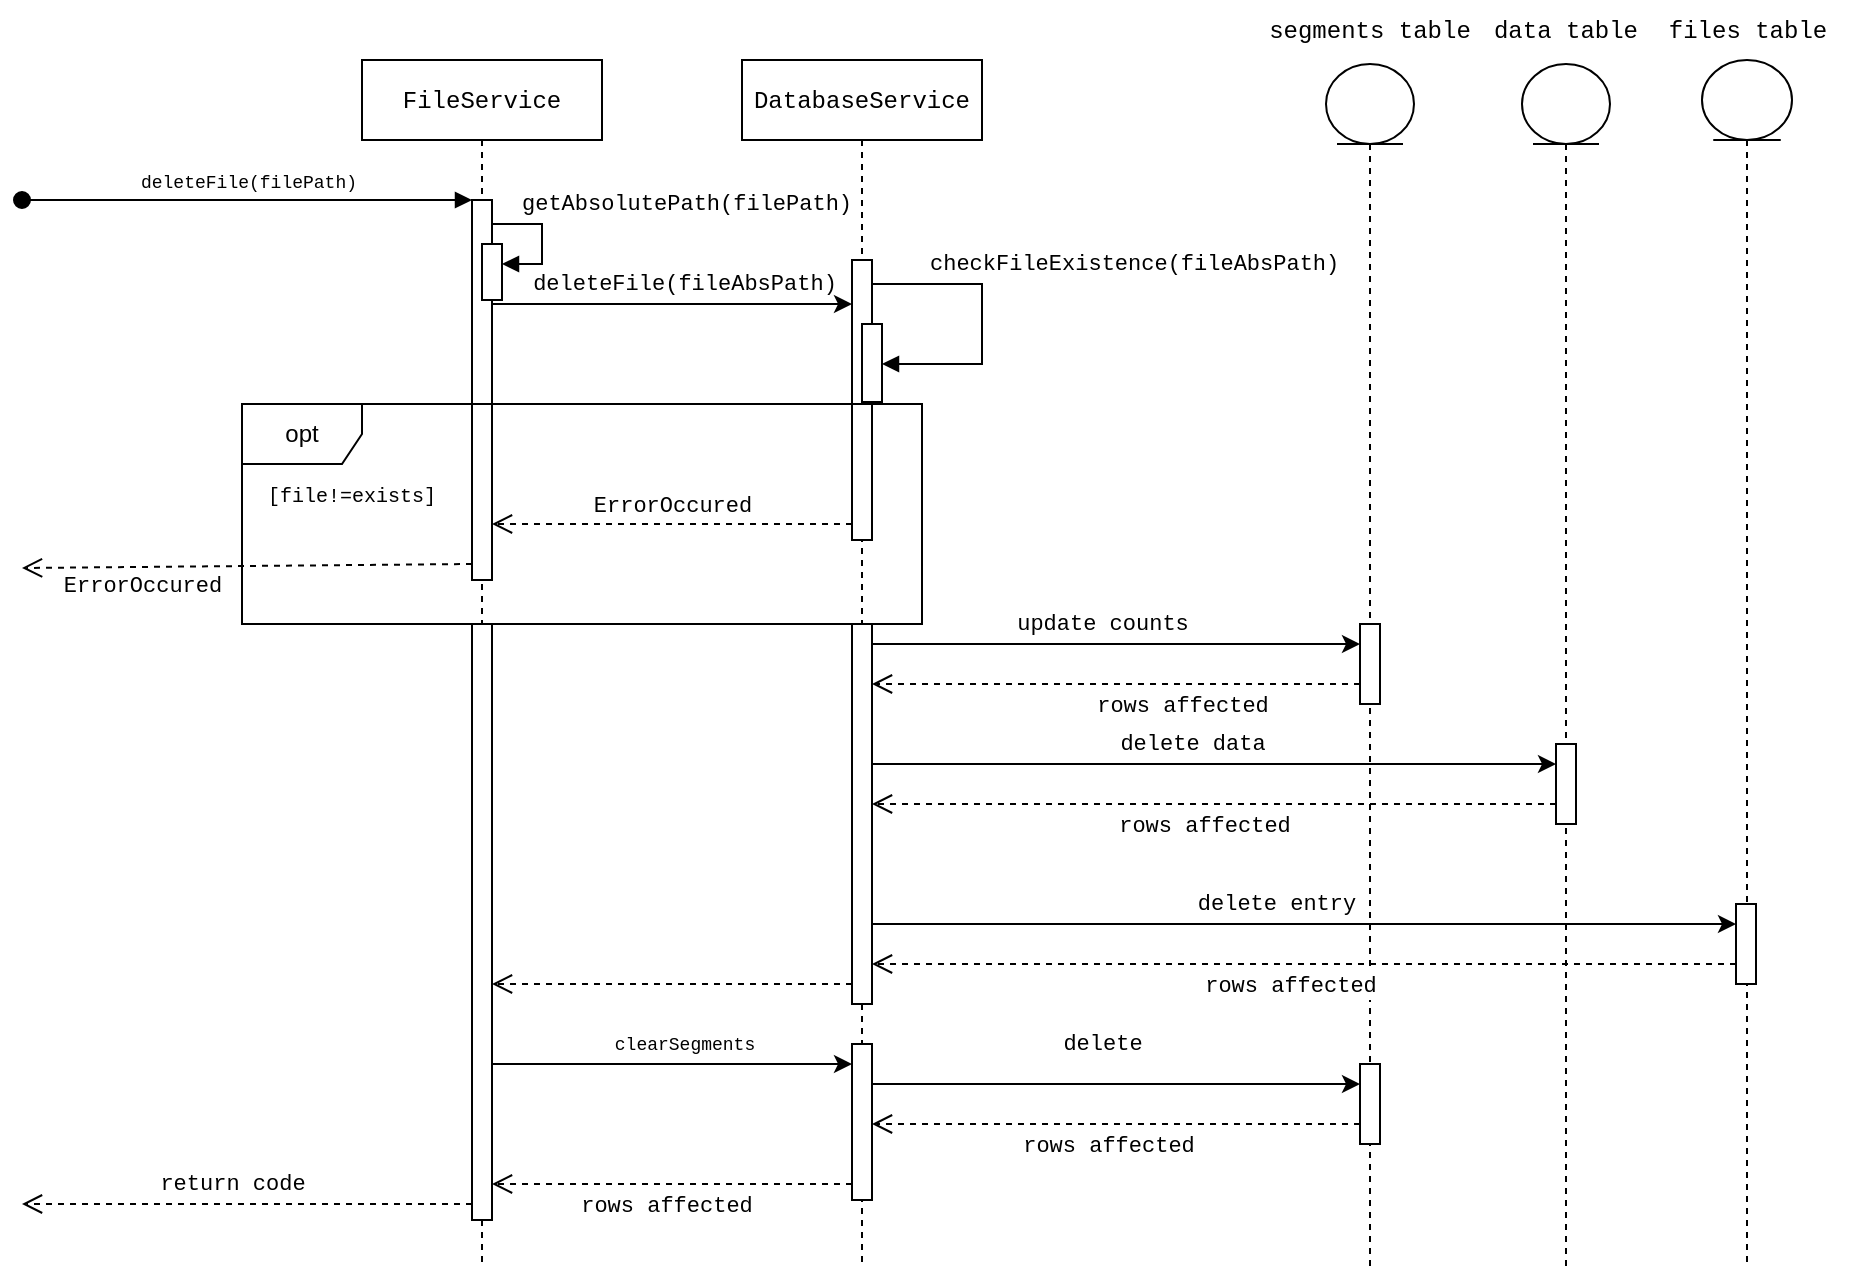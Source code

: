 <mxfile version="24.8.3">
  <diagram name="Page-1" id="FwckPDWDACkreD_5h-Wm">
    <mxGraphModel dx="2146" dy="752" grid="1" gridSize="10" guides="1" tooltips="1" connect="1" arrows="1" fold="1" page="1" pageScale="1" pageWidth="850" pageHeight="1100" math="0" shadow="0">
      <root>
        <mxCell id="0" />
        <mxCell id="1" parent="0" />
        <mxCell id="CI8cioykrOdM-eLzi9sP-1" value="&lt;font face=&quot;Courier New&quot;&gt;FileService&lt;/font&gt;" style="shape=umlLifeline;perimeter=lifelinePerimeter;whiteSpace=wrap;html=1;container=0;dropTarget=0;collapsible=0;recursiveResize=0;outlineConnect=0;portConstraint=eastwest;newEdgeStyle={&quot;edgeStyle&quot;:&quot;elbowEdgeStyle&quot;,&quot;elbow&quot;:&quot;vertical&quot;,&quot;curved&quot;:0,&quot;rounded&quot;:0};" parent="1" vertex="1">
          <mxGeometry x="-650" y="48" width="120" height="602" as="geometry" />
        </mxCell>
        <mxCell id="CI8cioykrOdM-eLzi9sP-2" value="" style="html=1;points=[];perimeter=orthogonalPerimeter;outlineConnect=0;targetShapes=umlLifeline;portConstraint=eastwest;newEdgeStyle={&quot;edgeStyle&quot;:&quot;elbowEdgeStyle&quot;,&quot;elbow&quot;:&quot;vertical&quot;,&quot;curved&quot;:0,&quot;rounded&quot;:0};" parent="CI8cioykrOdM-eLzi9sP-1" vertex="1">
          <mxGeometry x="55" y="70" width="10" height="190" as="geometry" />
        </mxCell>
        <mxCell id="CI8cioykrOdM-eLzi9sP-3" value="&lt;font style=&quot;font-size: 9px;&quot; face=&quot;Courier New&quot;&gt;deleteFile(filePath&lt;/font&gt;&lt;font style=&quot;font-size: 9px;&quot; face=&quot;Courier New&quot;&gt;)&lt;/font&gt;" style="html=1;verticalAlign=bottom;startArrow=oval;endArrow=block;startSize=8;edgeStyle=elbowEdgeStyle;elbow=vertical;curved=0;rounded=0;" parent="CI8cioykrOdM-eLzi9sP-1" target="CI8cioykrOdM-eLzi9sP-2" edge="1">
          <mxGeometry relative="1" as="geometry">
            <mxPoint x="-170" y="70" as="sourcePoint" />
            <Array as="points">
              <mxPoint x="-150" y="70" />
            </Array>
          </mxGeometry>
        </mxCell>
        <mxCell id="hoY0tgLffa5u1mpjALHn-6" value="" style="html=1;points=[];perimeter=orthogonalPerimeter;outlineConnect=0;targetShapes=umlLifeline;portConstraint=eastwest;newEdgeStyle={&quot;edgeStyle&quot;:&quot;elbowEdgeStyle&quot;,&quot;elbow&quot;:&quot;vertical&quot;,&quot;curved&quot;:0,&quot;rounded&quot;:0};" vertex="1" parent="CI8cioykrOdM-eLzi9sP-1">
          <mxGeometry x="55" y="282" width="10" height="298" as="geometry" />
        </mxCell>
        <mxCell id="hoY0tgLffa5u1mpjALHn-26" value="&lt;font style=&quot;font-size: 11px;&quot; face=&quot;Courier New&quot;&gt;getAbsolutePath(filePath)&lt;/font&gt;" style="html=1;align=left;spacingLeft=2;endArrow=block;rounded=0;edgeStyle=orthogonalEdgeStyle;curved=0;rounded=0;" edge="1" parent="CI8cioykrOdM-eLzi9sP-1" source="CI8cioykrOdM-eLzi9sP-2" target="hoY0tgLffa5u1mpjALHn-42">
          <mxGeometry x="-0.663" y="10" relative="1" as="geometry">
            <mxPoint x="65" y="72" as="sourcePoint" />
            <Array as="points">
              <mxPoint x="90" y="82" />
              <mxPoint x="90" y="102" />
            </Array>
            <mxPoint x="75" y="112" as="targetPoint" />
            <mxPoint as="offset" />
          </mxGeometry>
        </mxCell>
        <mxCell id="hoY0tgLffa5u1mpjALHn-42" value="" style="html=1;points=[[0,0,0,0,5],[0,1,0,0,-5],[1,0,0,0,5],[1,1,0,0,-5]];perimeter=orthogonalPerimeter;outlineConnect=0;targetShapes=umlLifeline;portConstraint=eastwest;newEdgeStyle={&quot;curved&quot;:0,&quot;rounded&quot;:0};" vertex="1" parent="CI8cioykrOdM-eLzi9sP-1">
          <mxGeometry x="60" y="92" width="10" height="28" as="geometry" />
        </mxCell>
        <mxCell id="CI8cioykrOdM-eLzi9sP-6" value="&lt;font face=&quot;Courier New&quot;&gt;DatabaseService&lt;/font&gt;" style="shape=umlLifeline;perimeter=lifelinePerimeter;whiteSpace=wrap;html=1;container=0;dropTarget=0;collapsible=0;recursiveResize=0;outlineConnect=0;portConstraint=eastwest;newEdgeStyle={&quot;edgeStyle&quot;:&quot;elbowEdgeStyle&quot;,&quot;elbow&quot;:&quot;vertical&quot;,&quot;curved&quot;:0,&quot;rounded&quot;:0};" parent="1" vertex="1">
          <mxGeometry x="-460" y="48" width="120" height="602" as="geometry" />
        </mxCell>
        <mxCell id="hoY0tgLffa5u1mpjALHn-4" value="" style="html=1;points=[];perimeter=orthogonalPerimeter;outlineConnect=0;targetShapes=umlLifeline;portConstraint=eastwest;newEdgeStyle={&quot;edgeStyle&quot;:&quot;elbowEdgeStyle&quot;,&quot;elbow&quot;:&quot;vertical&quot;,&quot;curved&quot;:0,&quot;rounded&quot;:0};" vertex="1" parent="CI8cioykrOdM-eLzi9sP-6">
          <mxGeometry x="55" y="100" width="10" height="140" as="geometry" />
        </mxCell>
        <mxCell id="CI8cioykrOdM-eLzi9sP-4" value="" style="html=1;points=[[0,0,0,0,5],[0,1,0,0,-5],[1,0,0,0,5],[1,1,0,0,-5]];perimeter=orthogonalPerimeter;outlineConnect=0;targetShapes=umlLifeline;portConstraint=eastwest;newEdgeStyle={&quot;curved&quot;:0,&quot;rounded&quot;:0};" parent="CI8cioykrOdM-eLzi9sP-6" vertex="1">
          <mxGeometry x="60" y="132" width="10" height="39" as="geometry" />
        </mxCell>
        <mxCell id="CI8cioykrOdM-eLzi9sP-5" value="&lt;font style=&quot;font-size: 11px;&quot;&gt;&lt;font style=&quot;&quot; face=&quot;Courier New&quot;&gt;checkFileExistence(&lt;/font&gt;&lt;span style=&quot;font-family: &amp;quot;Courier New&amp;quot;; text-align: center;&quot;&gt;fileAbsPath&lt;/span&gt;&lt;font style=&quot;&quot; face=&quot;Courier New&quot;&gt;)&lt;/font&gt;&lt;/font&gt;" style="html=1;align=left;spacingLeft=2;endArrow=block;rounded=0;edgeStyle=orthogonalEdgeStyle;curved=0;rounded=0;" parent="CI8cioykrOdM-eLzi9sP-6" source="hoY0tgLffa5u1mpjALHn-4" target="CI8cioykrOdM-eLzi9sP-4" edge="1">
          <mxGeometry x="-0.663" y="10" relative="1" as="geometry">
            <mxPoint x="-105" y="110" as="sourcePoint" />
            <Array as="points">
              <mxPoint x="120" y="112" />
              <mxPoint x="120" y="152" />
            </Array>
            <mxPoint x="-110" y="160" as="targetPoint" />
            <mxPoint as="offset" />
          </mxGeometry>
        </mxCell>
        <mxCell id="hoY0tgLffa5u1mpjALHn-7" value="" style="html=1;points=[];perimeter=orthogonalPerimeter;outlineConnect=0;targetShapes=umlLifeline;portConstraint=eastwest;newEdgeStyle={&quot;edgeStyle&quot;:&quot;elbowEdgeStyle&quot;,&quot;elbow&quot;:&quot;vertical&quot;,&quot;curved&quot;:0,&quot;rounded&quot;:0};" vertex="1" parent="CI8cioykrOdM-eLzi9sP-6">
          <mxGeometry x="55" y="282" width="10" height="190" as="geometry" />
        </mxCell>
        <mxCell id="hoY0tgLffa5u1mpjALHn-30" value="" style="html=1;points=[];perimeter=orthogonalPerimeter;outlineConnect=0;targetShapes=umlLifeline;portConstraint=eastwest;newEdgeStyle={&quot;edgeStyle&quot;:&quot;elbowEdgeStyle&quot;,&quot;elbow&quot;:&quot;vertical&quot;,&quot;curved&quot;:0,&quot;rounded&quot;:0};" vertex="1" parent="CI8cioykrOdM-eLzi9sP-6">
          <mxGeometry x="55" y="492" width="10" height="78" as="geometry" />
        </mxCell>
        <mxCell id="CI8cioykrOdM-eLzi9sP-12" value="" style="shape=umlLifeline;perimeter=lifelinePerimeter;whiteSpace=wrap;html=1;container=1;dropTarget=0;collapsible=0;recursiveResize=0;outlineConnect=0;portConstraint=eastwest;newEdgeStyle={&quot;curved&quot;:0,&quot;rounded&quot;:0};participant=umlEntity;size=40;" parent="1" vertex="1">
          <mxGeometry x="20" y="48" width="45" height="602" as="geometry" />
        </mxCell>
        <mxCell id="hoY0tgLffa5u1mpjALHn-23" value="" style="html=1;points=[];perimeter=orthogonalPerimeter;outlineConnect=0;targetShapes=umlLifeline;portConstraint=eastwest;newEdgeStyle={&quot;edgeStyle&quot;:&quot;elbowEdgeStyle&quot;,&quot;elbow&quot;:&quot;vertical&quot;,&quot;curved&quot;:0,&quot;rounded&quot;:0};" vertex="1" parent="CI8cioykrOdM-eLzi9sP-12">
          <mxGeometry x="17" y="422" width="10" height="40" as="geometry" />
        </mxCell>
        <mxCell id="CI8cioykrOdM-eLzi9sP-14" value="&lt;span style=&quot;font-family: &amp;quot;Courier New&amp;quot;;&quot;&gt;files table&lt;/span&gt;" style="text;html=1;align=center;verticalAlign=middle;whiteSpace=wrap;rounded=0;" parent="1" vertex="1">
          <mxGeometry x="-12.5" y="18" width="110" height="30" as="geometry" />
        </mxCell>
        <mxCell id="CI8cioykrOdM-eLzi9sP-15" value="&lt;font size=&quot;1&quot; face=&quot;Courier New&quot;&gt;[file!=exists]&lt;/font&gt;" style="text;html=1;align=center;verticalAlign=middle;whiteSpace=wrap;rounded=0;" parent="1" vertex="1">
          <mxGeometry x="-710" y="250" width="110" height="30" as="geometry" />
        </mxCell>
        <mxCell id="CI8cioykrOdM-eLzi9sP-16" value="opt" style="shape=umlFrame;whiteSpace=wrap;html=1;pointerEvents=0;" parent="1" vertex="1">
          <mxGeometry x="-710" y="220" width="340" height="110" as="geometry" />
        </mxCell>
        <mxCell id="CI8cioykrOdM-eLzi9sP-17" value="&lt;font face=&quot;Courier New&quot; style=&quot;font-size: 11px;&quot;&gt;ErrorOccured&lt;/font&gt;" style="html=1;verticalAlign=bottom;endArrow=open;dashed=1;endSize=8;curved=0;rounded=0;" parent="1" edge="1">
          <mxGeometry x="0.468" y="19" relative="1" as="geometry">
            <mxPoint x="-595" y="300" as="sourcePoint" />
            <mxPoint x="-820" y="302" as="targetPoint" />
            <mxPoint as="offset" />
          </mxGeometry>
        </mxCell>
        <mxCell id="CI8cioykrOdM-eLzi9sP-20" value="" style="shape=umlLifeline;perimeter=lifelinePerimeter;whiteSpace=wrap;html=1;container=1;dropTarget=0;collapsible=0;recursiveResize=0;outlineConnect=0;portConstraint=eastwest;newEdgeStyle={&quot;curved&quot;:0,&quot;rounded&quot;:0};participant=umlEntity;size=40;" parent="1" vertex="1">
          <mxGeometry x="-168" y="50" width="44" height="602" as="geometry" />
        </mxCell>
        <mxCell id="hoY0tgLffa5u1mpjALHn-8" value="" style="html=1;points=[];perimeter=orthogonalPerimeter;outlineConnect=0;targetShapes=umlLifeline;portConstraint=eastwest;newEdgeStyle={&quot;edgeStyle&quot;:&quot;elbowEdgeStyle&quot;,&quot;elbow&quot;:&quot;vertical&quot;,&quot;curved&quot;:0,&quot;rounded&quot;:0};" vertex="1" parent="CI8cioykrOdM-eLzi9sP-20">
          <mxGeometry x="17" y="280" width="10" height="40" as="geometry" />
        </mxCell>
        <mxCell id="hoY0tgLffa5u1mpjALHn-35" value="" style="html=1;points=[];perimeter=orthogonalPerimeter;outlineConnect=0;targetShapes=umlLifeline;portConstraint=eastwest;newEdgeStyle={&quot;edgeStyle&quot;:&quot;elbowEdgeStyle&quot;,&quot;elbow&quot;:&quot;vertical&quot;,&quot;curved&quot;:0,&quot;rounded&quot;:0};" vertex="1" parent="CI8cioykrOdM-eLzi9sP-20">
          <mxGeometry x="17" y="500" width="10" height="40" as="geometry" />
        </mxCell>
        <mxCell id="CI8cioykrOdM-eLzi9sP-22" value="&lt;span style=&quot;font-family: &amp;quot;Courier New&amp;quot;;&quot;&gt;segments table&lt;/span&gt;" style="text;html=1;align=center;verticalAlign=middle;whiteSpace=wrap;rounded=0;" parent="1" vertex="1">
          <mxGeometry x="-200" y="18" width="108" height="30" as="geometry" />
        </mxCell>
        <mxCell id="CI8cioykrOdM-eLzi9sP-23" value="" style="shape=umlLifeline;perimeter=lifelinePerimeter;whiteSpace=wrap;html=1;container=1;dropTarget=0;collapsible=0;recursiveResize=0;outlineConnect=0;portConstraint=eastwest;newEdgeStyle={&quot;curved&quot;:0,&quot;rounded&quot;:0};participant=umlEntity;size=40;" parent="1" vertex="1">
          <mxGeometry x="-70.0" y="50" width="44" height="602" as="geometry" />
        </mxCell>
        <mxCell id="hoY0tgLffa5u1mpjALHn-11" value="" style="html=1;points=[];perimeter=orthogonalPerimeter;outlineConnect=0;targetShapes=umlLifeline;portConstraint=eastwest;newEdgeStyle={&quot;edgeStyle&quot;:&quot;elbowEdgeStyle&quot;,&quot;elbow&quot;:&quot;vertical&quot;,&quot;curved&quot;:0,&quot;rounded&quot;:0};" vertex="1" parent="CI8cioykrOdM-eLzi9sP-23">
          <mxGeometry x="17.0" y="340" width="10" height="40" as="geometry" />
        </mxCell>
        <mxCell id="CI8cioykrOdM-eLzi9sP-25" value="&lt;span style=&quot;font-family: &amp;quot;Courier New&amp;quot;;&quot;&gt;data table&lt;/span&gt;" style="text;html=1;align=center;verticalAlign=middle;whiteSpace=wrap;rounded=0;" parent="1" vertex="1">
          <mxGeometry x="-103.0" y="18" width="110" height="30" as="geometry" />
        </mxCell>
        <mxCell id="CI8cioykrOdM-eLzi9sP-70" value="" style="html=1;verticalAlign=bottom;endArrow=open;dashed=1;endSize=8;curved=0;rounded=0;" parent="1" edge="1">
          <mxGeometry relative="1" as="geometry">
            <mxPoint x="-595" y="620.003" as="sourcePoint" />
            <mxPoint x="-820" y="620.003" as="targetPoint" />
          </mxGeometry>
        </mxCell>
        <mxCell id="CI8cioykrOdM-eLzi9sP-71" value="&lt;font style=&quot;font-size: 11px;&quot; face=&quot;Courier New&quot;&gt;return code&lt;/font&gt;" style="edgeLabel;html=1;align=center;verticalAlign=middle;resizable=0;points=[];fontStyle=0" parent="CI8cioykrOdM-eLzi9sP-70" vertex="1" connectable="0">
          <mxGeometry x="0.061" y="-4" relative="1" as="geometry">
            <mxPoint x="-1" y="-6" as="offset" />
          </mxGeometry>
        </mxCell>
        <mxCell id="hoY0tgLffa5u1mpjALHn-5" value="&lt;font face=&quot;Courier New&quot; style=&quot;font-size: 11px;&quot;&gt;ErrorOccured&lt;/font&gt;" style="html=1;verticalAlign=bottom;endArrow=open;dashed=1;endSize=8;curved=0;rounded=0;" edge="1" parent="1" source="hoY0tgLffa5u1mpjALHn-4" target="CI8cioykrOdM-eLzi9sP-2">
          <mxGeometry relative="1" as="geometry">
            <mxPoint x="-670" y="460" as="sourcePoint" />
            <mxPoint x="-590" y="300" as="targetPoint" />
            <Array as="points">
              <mxPoint x="-500" y="280" />
            </Array>
          </mxGeometry>
        </mxCell>
        <mxCell id="hoY0tgLffa5u1mpjALHn-9" style="edgeStyle=elbowEdgeStyle;rounded=0;orthogonalLoop=1;jettySize=auto;html=1;elbow=vertical;curved=0;" edge="1" parent="1" source="hoY0tgLffa5u1mpjALHn-7" target="hoY0tgLffa5u1mpjALHn-8">
          <mxGeometry relative="1" as="geometry">
            <Array as="points">
              <mxPoint x="-260" y="340" />
            </Array>
          </mxGeometry>
        </mxCell>
        <mxCell id="hoY0tgLffa5u1mpjALHn-10" value="&lt;font style=&quot;font-size: 11px;&quot; face=&quot;Courier New&quot;&gt;update counts&lt;/font&gt;" style="edgeLabel;html=1;align=center;verticalAlign=middle;resizable=0;points=[];" vertex="1" connectable="0" parent="hoY0tgLffa5u1mpjALHn-9">
          <mxGeometry x="-0.077" y="2" relative="1" as="geometry">
            <mxPoint x="2" y="-8" as="offset" />
          </mxGeometry>
        </mxCell>
        <mxCell id="hoY0tgLffa5u1mpjALHn-12" style="edgeStyle=elbowEdgeStyle;rounded=0;orthogonalLoop=1;jettySize=auto;html=1;elbow=vertical;curved=0;" edge="1" parent="1" source="hoY0tgLffa5u1mpjALHn-7" target="hoY0tgLffa5u1mpjALHn-11">
          <mxGeometry relative="1" as="geometry">
            <mxPoint x="-390" y="410" as="sourcePoint" />
            <mxPoint x="-146" y="410" as="targetPoint" />
            <Array as="points">
              <mxPoint x="-250" y="400" />
            </Array>
          </mxGeometry>
        </mxCell>
        <mxCell id="hoY0tgLffa5u1mpjALHn-13" value="&lt;font style=&quot;font-size: 11px;&quot; face=&quot;Courier New&quot;&gt;delete data&lt;/font&gt;" style="edgeLabel;html=1;align=center;verticalAlign=middle;resizable=0;points=[];" vertex="1" connectable="0" parent="hoY0tgLffa5u1mpjALHn-12">
          <mxGeometry x="-0.077" y="2" relative="1" as="geometry">
            <mxPoint x="2" y="-8" as="offset" />
          </mxGeometry>
        </mxCell>
        <mxCell id="hoY0tgLffa5u1mpjALHn-15" value="&lt;font face=&quot;Courier New&quot; style=&quot;font-size: 11px;&quot;&gt;rows affected&lt;/font&gt;" style="html=1;verticalAlign=bottom;endArrow=open;dashed=1;endSize=8;curved=0;rounded=0;" edge="1" parent="1" source="hoY0tgLffa5u1mpjALHn-8" target="hoY0tgLffa5u1mpjALHn-7">
          <mxGeometry x="-0.271" y="20" relative="1" as="geometry">
            <mxPoint x="-585" y="310" as="sourcePoint" />
            <mxPoint x="-810" y="312" as="targetPoint" />
            <mxPoint as="offset" />
            <Array as="points">
              <mxPoint x="-270" y="360" />
            </Array>
          </mxGeometry>
        </mxCell>
        <mxCell id="hoY0tgLffa5u1mpjALHn-16" value="&lt;font face=&quot;Courier New&quot; style=&quot;font-size: 11px;&quot;&gt;rows affected&lt;/font&gt;" style="html=1;verticalAlign=bottom;endArrow=open;dashed=1;endSize=8;curved=0;rounded=0;" edge="1" parent="1">
          <mxGeometry x="0.033" y="20" relative="1" as="geometry">
            <mxPoint x="-53" y="420" as="sourcePoint" />
            <mxPoint x="-395" y="420" as="targetPoint" />
            <mxPoint as="offset" />
          </mxGeometry>
        </mxCell>
        <mxCell id="hoY0tgLffa5u1mpjALHn-19" style="edgeStyle=elbowEdgeStyle;rounded=0;orthogonalLoop=1;jettySize=auto;html=1;elbow=vertical;curved=0;" edge="1" target="hoY0tgLffa5u1mpjALHn-23" parent="1">
          <mxGeometry relative="1" as="geometry">
            <mxPoint x="-395" y="480" as="sourcePoint" />
            <mxPoint x="-146" y="490" as="targetPoint" />
            <Array as="points">
              <mxPoint x="-250" y="480" />
            </Array>
          </mxGeometry>
        </mxCell>
        <mxCell id="hoY0tgLffa5u1mpjALHn-20" value="&lt;font style=&quot;font-size: 11px;&quot; face=&quot;Courier New&quot;&gt;delete entry&lt;/font&gt;" style="edgeLabel;html=1;align=center;verticalAlign=middle;resizable=0;points=[];" vertex="1" connectable="0" parent="hoY0tgLffa5u1mpjALHn-19">
          <mxGeometry x="-0.077" y="2" relative="1" as="geometry">
            <mxPoint x="2" y="-8" as="offset" />
          </mxGeometry>
        </mxCell>
        <mxCell id="hoY0tgLffa5u1mpjALHn-21" value="&lt;font face=&quot;Courier New&quot; style=&quot;font-size: 11px;&quot;&gt;rows affected&lt;/font&gt;" style="html=1;verticalAlign=bottom;endArrow=open;dashed=1;endSize=8;curved=0;rounded=0;" edge="1" parent="1" source="hoY0tgLffa5u1mpjALHn-23">
          <mxGeometry x="0.033" y="20" relative="1" as="geometry">
            <mxPoint x="-33" y="500" as="sourcePoint" />
            <mxPoint x="-395" y="500" as="targetPoint" />
            <mxPoint as="offset" />
          </mxGeometry>
        </mxCell>
        <mxCell id="hoY0tgLffa5u1mpjALHn-24" style="edgeStyle=elbowEdgeStyle;rounded=0;orthogonalLoop=1;jettySize=auto;html=1;elbow=vertical;curved=0;" edge="1" parent="1" source="CI8cioykrOdM-eLzi9sP-2" target="hoY0tgLffa5u1mpjALHn-4">
          <mxGeometry relative="1" as="geometry">
            <Array as="points">
              <mxPoint x="-490" y="170" />
            </Array>
          </mxGeometry>
        </mxCell>
        <mxCell id="hoY0tgLffa5u1mpjALHn-25" value="&lt;font face=&quot;Courier New&quot; style=&quot;font-size: 11px;&quot;&gt;&lt;font style=&quot;&quot;&gt;deleteFile(fileAbsPath&lt;/font&gt;&lt;font style=&quot;&quot;&gt;)&lt;/font&gt;&lt;/font&gt;" style="edgeLabel;html=1;align=center;verticalAlign=middle;resizable=0;points=[];labelBackgroundColor=none;" vertex="1" connectable="0" parent="hoY0tgLffa5u1mpjALHn-24">
          <mxGeometry x="0.181" y="3" relative="1" as="geometry">
            <mxPoint x="-11" y="-7" as="offset" />
          </mxGeometry>
        </mxCell>
        <mxCell id="hoY0tgLffa5u1mpjALHn-27" value="" style="html=1;verticalAlign=bottom;endArrow=open;dashed=1;endSize=8;curved=0;rounded=0;" edge="1" parent="1">
          <mxGeometry x="0.033" y="20" relative="1" as="geometry">
            <mxPoint x="-405" y="510" as="sourcePoint" />
            <mxPoint x="-585" y="510" as="targetPoint" />
            <mxPoint as="offset" />
          </mxGeometry>
        </mxCell>
        <mxCell id="hoY0tgLffa5u1mpjALHn-33" style="edgeStyle=elbowEdgeStyle;rounded=0;orthogonalLoop=1;jettySize=auto;html=1;elbow=vertical;curved=0;" edge="1" parent="1" source="hoY0tgLffa5u1mpjALHn-6" target="hoY0tgLffa5u1mpjALHn-30">
          <mxGeometry relative="1" as="geometry">
            <mxPoint x="-585" y="570" as="sourcePoint" />
            <mxPoint x="-405" y="570" as="targetPoint" />
            <Array as="points">
              <mxPoint x="-480" y="550" />
            </Array>
          </mxGeometry>
        </mxCell>
        <mxCell id="hoY0tgLffa5u1mpjALHn-34" value="&lt;font face=&quot;Courier New&quot;&gt;&lt;font style=&quot;font-size: 9px;&quot;&gt;clearSegments&lt;/font&gt;&lt;/font&gt;" style="edgeLabel;html=1;align=center;verticalAlign=middle;resizable=0;points=[];" vertex="1" connectable="0" parent="hoY0tgLffa5u1mpjALHn-33">
          <mxGeometry x="0.181" y="3" relative="1" as="geometry">
            <mxPoint x="-11" y="-7" as="offset" />
          </mxGeometry>
        </mxCell>
        <mxCell id="hoY0tgLffa5u1mpjALHn-38" style="edgeStyle=elbowEdgeStyle;rounded=0;orthogonalLoop=1;jettySize=auto;html=1;elbow=vertical;curved=0;" edge="1" parent="1" source="hoY0tgLffa5u1mpjALHn-30" target="hoY0tgLffa5u1mpjALHn-35">
          <mxGeometry relative="1" as="geometry">
            <mxPoint x="-390" y="560" as="sourcePoint" />
            <mxPoint x="-146" y="560" as="targetPoint" />
            <Array as="points">
              <mxPoint x="-270" y="560" />
            </Array>
          </mxGeometry>
        </mxCell>
        <mxCell id="hoY0tgLffa5u1mpjALHn-39" value="&lt;font face=&quot;Courier New&quot;&gt;delete&lt;/font&gt;" style="edgeLabel;html=1;align=center;verticalAlign=middle;resizable=0;points=[];" vertex="1" connectable="0" parent="hoY0tgLffa5u1mpjALHn-38">
          <mxGeometry x="-0.485" y="3" relative="1" as="geometry">
            <mxPoint x="52" y="-17" as="offset" />
          </mxGeometry>
        </mxCell>
        <mxCell id="hoY0tgLffa5u1mpjALHn-40" value="&lt;font face=&quot;Courier New&quot; style=&quot;font-size: 11px;&quot;&gt;rows affected&lt;/font&gt;" style="html=1;verticalAlign=bottom;endArrow=open;dashed=1;endSize=8;curved=0;rounded=0;" edge="1" parent="1">
          <mxGeometry x="0.033" y="20" relative="1" as="geometry">
            <mxPoint x="-151" y="580" as="sourcePoint" />
            <mxPoint x="-395" y="580" as="targetPoint" />
            <mxPoint as="offset" />
          </mxGeometry>
        </mxCell>
        <mxCell id="hoY0tgLffa5u1mpjALHn-41" value="&lt;font face=&quot;Courier New&quot; style=&quot;font-size: 11px;&quot;&gt;rows affected&lt;/font&gt;" style="html=1;verticalAlign=bottom;endArrow=open;dashed=1;endSize=8;curved=0;rounded=0;" edge="1" parent="1">
          <mxGeometry x="0.033" y="20" relative="1" as="geometry">
            <mxPoint x="-405" y="610" as="sourcePoint" />
            <mxPoint x="-585" y="610" as="targetPoint" />
            <mxPoint as="offset" />
          </mxGeometry>
        </mxCell>
      </root>
    </mxGraphModel>
  </diagram>
</mxfile>

